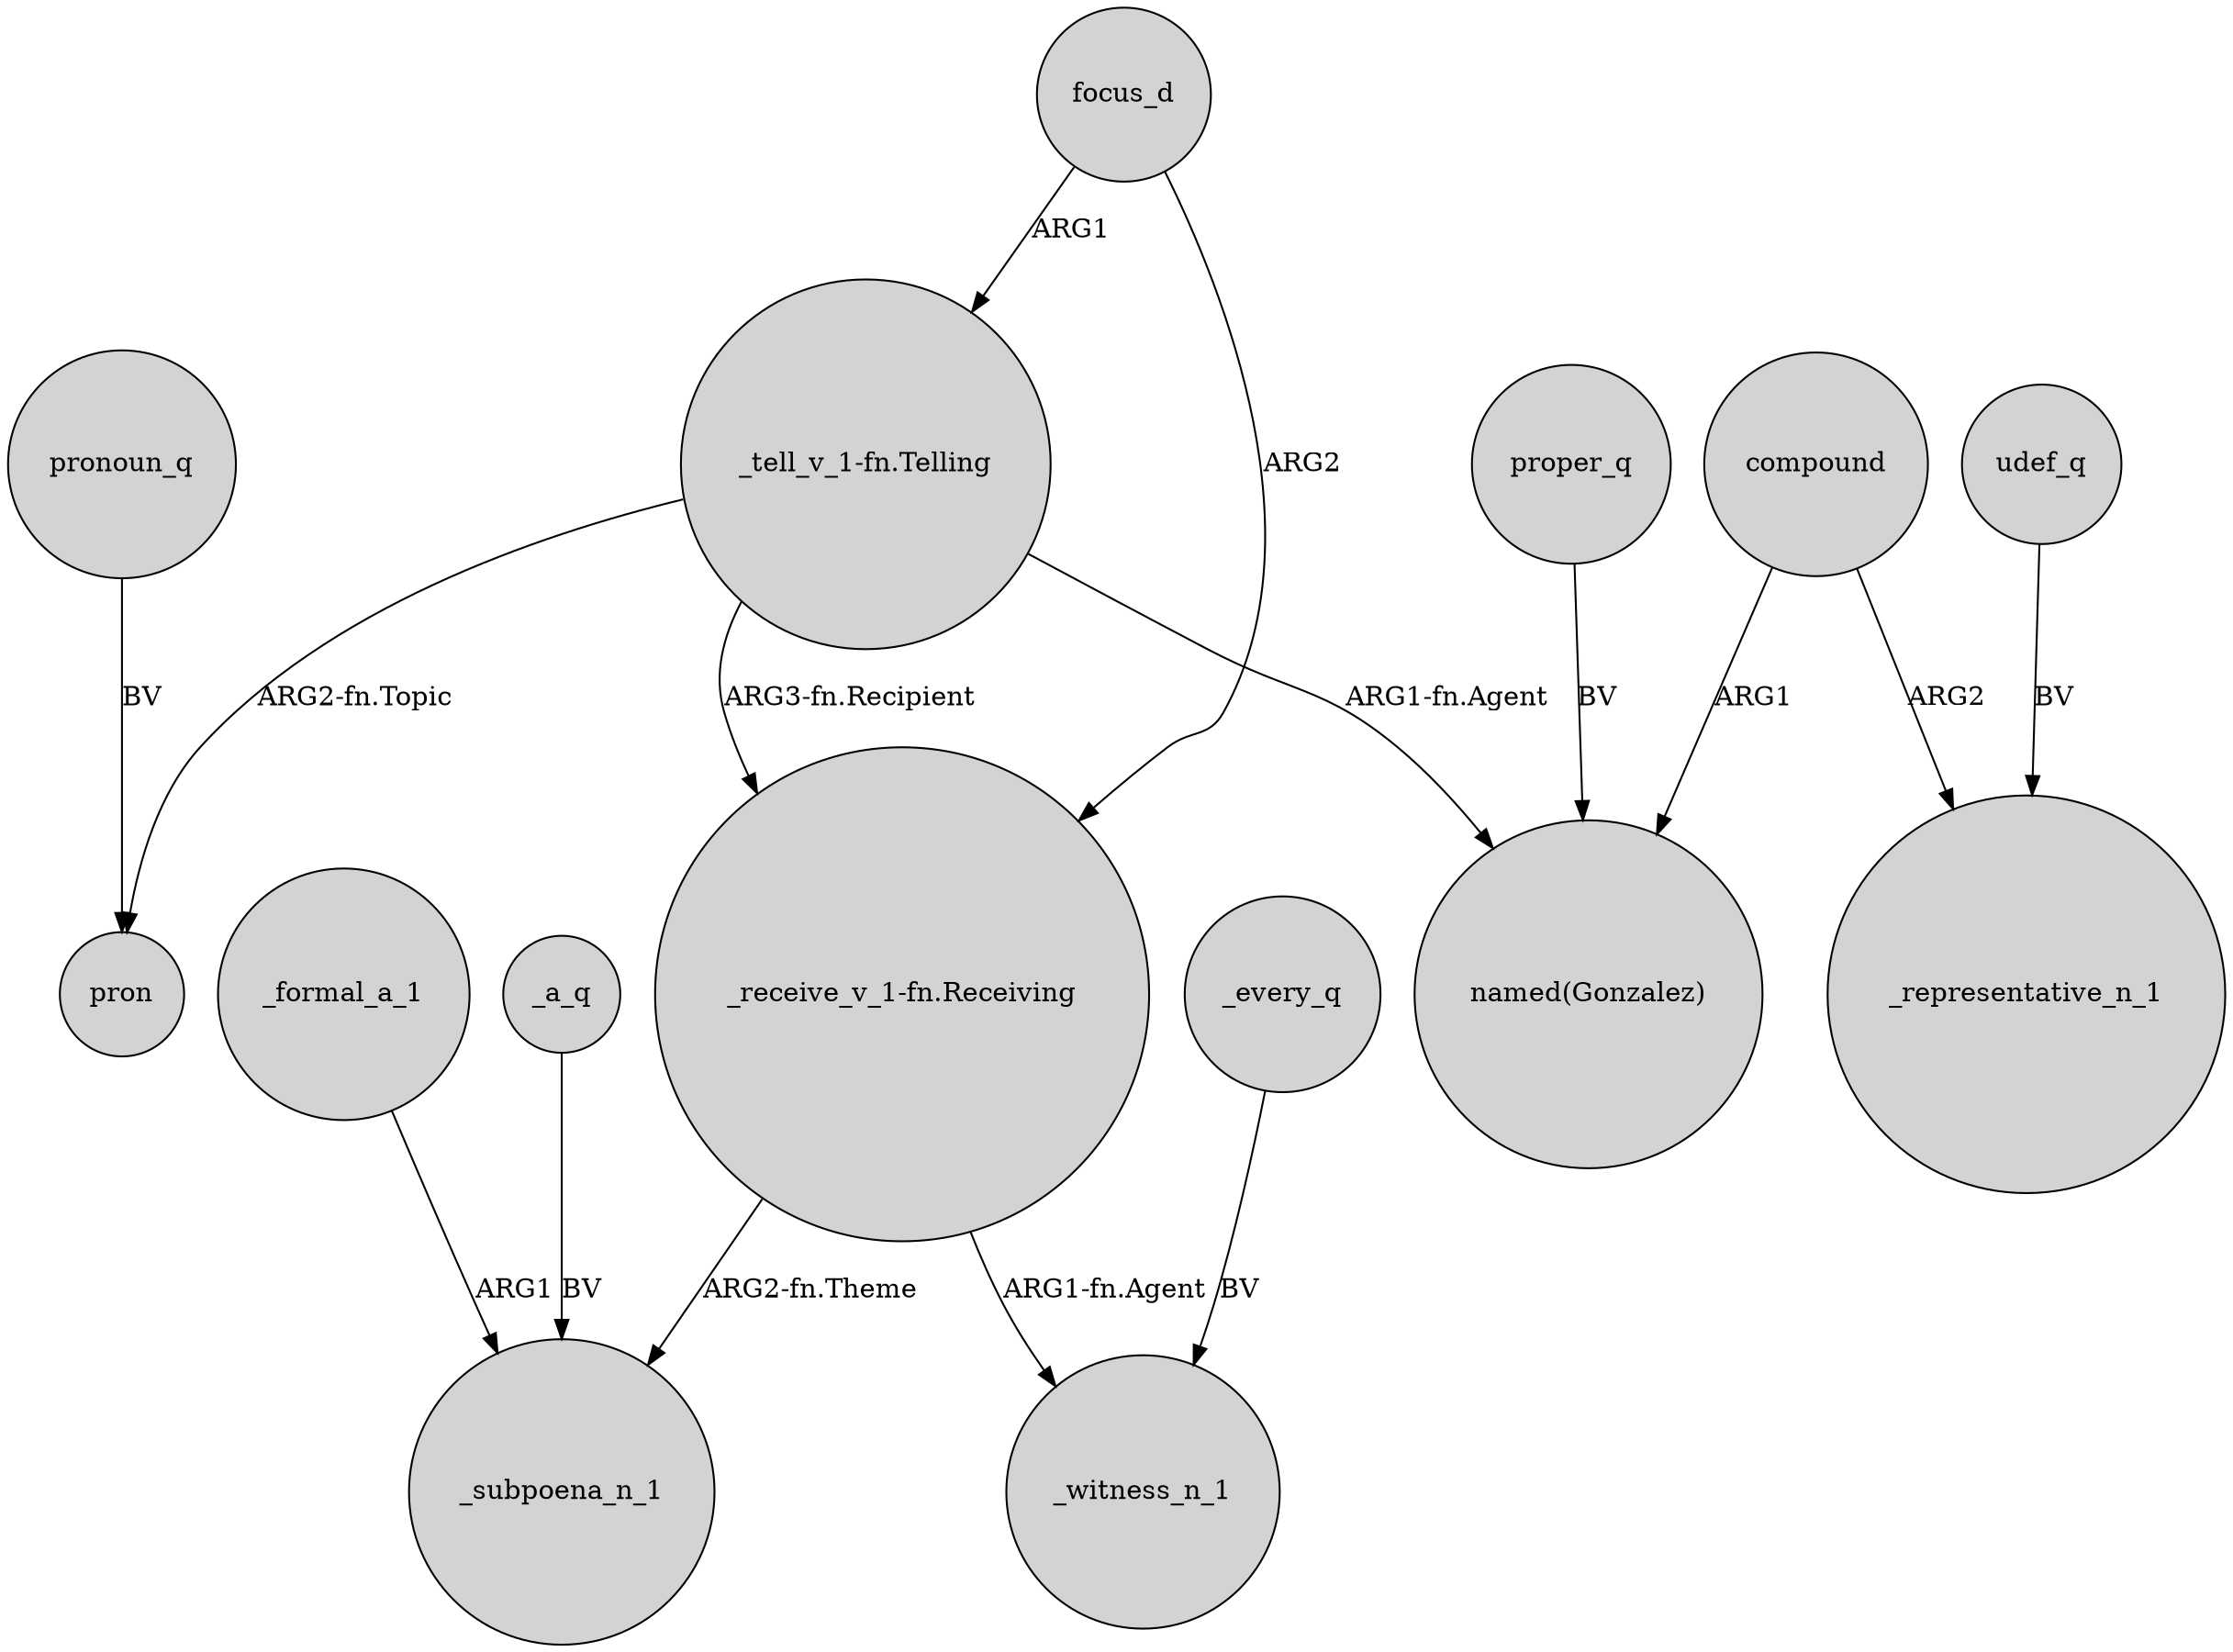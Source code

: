 digraph {
	node [shape=circle style=filled]
	"_tell_v_1-fn.Telling" -> pron [label="ARG2-fn.Topic"]
	proper_q -> "named(Gonzalez)" [label=BV]
	"_receive_v_1-fn.Receiving" -> _subpoena_n_1 [label="ARG2-fn.Theme"]
	compound -> _representative_n_1 [label=ARG2]
	_formal_a_1 -> _subpoena_n_1 [label=ARG1]
	"_receive_v_1-fn.Receiving" -> _witness_n_1 [label="ARG1-fn.Agent"]
	_a_q -> _subpoena_n_1 [label=BV]
	focus_d -> "_receive_v_1-fn.Receiving" [label=ARG2]
	"_tell_v_1-fn.Telling" -> "_receive_v_1-fn.Receiving" [label="ARG3-fn.Recipient"]
	pronoun_q -> pron [label=BV]
	"_tell_v_1-fn.Telling" -> "named(Gonzalez)" [label="ARG1-fn.Agent"]
	compound -> "named(Gonzalez)" [label=ARG1]
	udef_q -> _representative_n_1 [label=BV]
	focus_d -> "_tell_v_1-fn.Telling" [label=ARG1]
	_every_q -> _witness_n_1 [label=BV]
}
